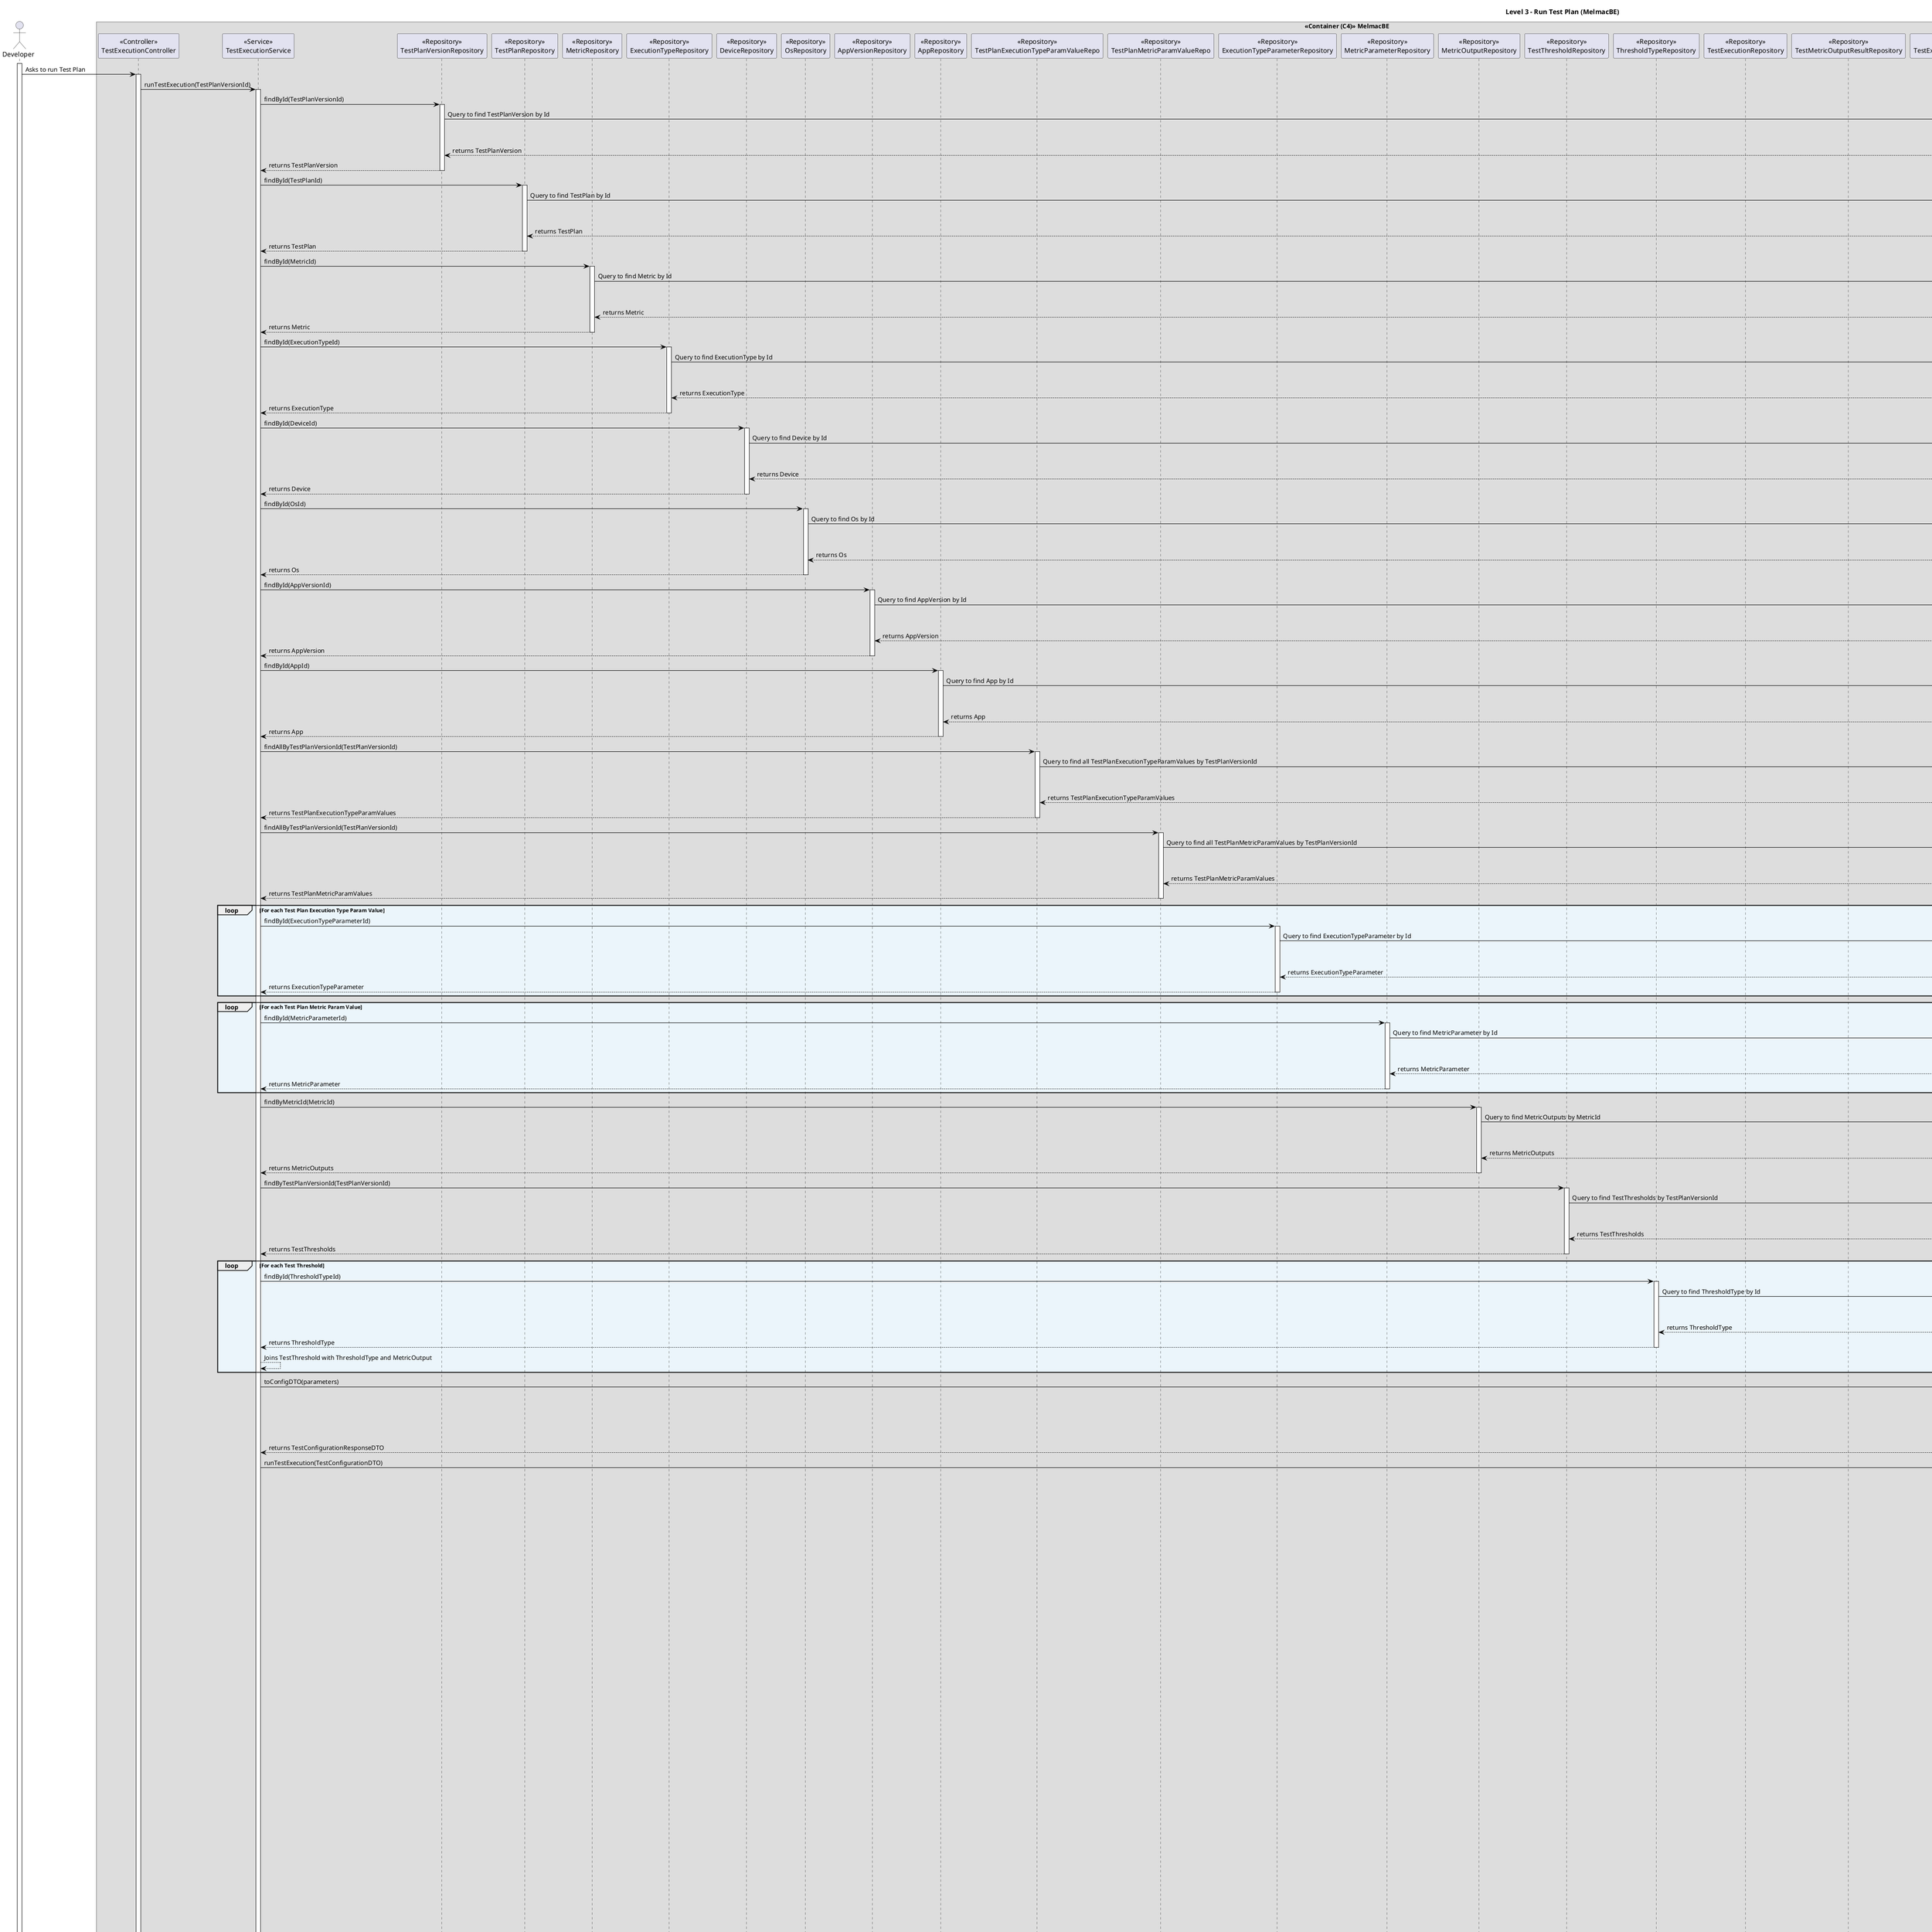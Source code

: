 @startuml L3-PV-UC04-MelmacBE

title Level 3 - Run Test Plan (MelmacBE)

hide empty members

skinparam class {
    BackgroundColor<<valueObject>> #D6EAF8
    BackgroundColor<<root>> #FDEBD0
    BackgroundColor<<service>> #D1F2EB
    BackgroundColor #FEF9E7
    ArrowColor Black
}

skinparam package {
    BackgroundColor #EBF5FB
}

actor Developer as D

box "<<Container (C4)>> MelmacBE"
    participant "<<Controller>>\nTestExecutionController" as Controller
    participant "<<Service>>\nTestExecutionService" as Service
    participant "<<Repository>>\nTestPlanVersionRepository" as TestPlanVersionRepository
    participant "<<Repository>>\nTestPlanRepository" as TestPlanRepository
    participant "<<Repository>>\nMetricRepository" as MetricRepository
    participant "<<Repository>>\nExecutionTypeRepository" as ExecutionTypeRepository
    participant "<<Repository>>\nDeviceRepository" as DeviceRepository
    participant "<<Repository>>\nOsRepository" as OsRepository
    participant "<<Repository>>\nAppVersionRepository" as AppVersionRepository
    participant "<<Repository>>\nAppRepository" as AppRepository
    participant "<<Repository>>\nTestPlanExecutionTypeParamValueRepo" as TestPlanExecutionTypeParamValueRepo
    participant "<<Repository>>\nTestPlanMetricParamValueRepo" as TestPlanMetricParamValueRepo
    participant "<<Repository>>\nExecutionTypeParameterRepository" as ExecutionTypeParameterRepository
    participant "<<Repository>>\nMetricParameterRepository" as MetricParameterRepository
    participant "<<Repository>>\nMetricOutputRepository" as MetricOutputRepository
    participant "<<Repository>>\nTestThresholdRepository" as TestThresholdRepository
    participant "<<Repository>>\nThresholdTypeRepository" as ThresholdTypeRepository
    participant "<<Repository>>\nTestExecutionRepository" as TestExecutionRepository
    participant "<<Repository>>\nTestMetricOutputResultRepository" as TestMetricOutputResultRepository
    participant "<<Mapper>>\nTestExecutionMapper" as TestExecutionMapper
    participant "<<DTO>>\nTestConfigurationDTO" as ResponseDTO
    participant "<<Runner>>\nTestRunner" as TestRunner
    participant "<<Helper>>\nDeviceManager" as DeviceManager
    participant "<<Helper>>\nAppManager" as AppManager
    participant "<<Helper>>\nAndroidTestRunner" as AndroidTestRunner
    participant "<<DTO>>\nTestExecutionResponseDTO" as TestExecutionResponseDTO
end box

participant "<<Container (C4)>>\nDriverRunner" as DriverRunner
participant "<<External>>\nAndroid Device" as AndroidDevice
participant "<<External>>\nAUT (Android)" as AUTA
participant "<<External>>\niOS Device" as iOSDevice
participant "<<External>>\nDatabase" as DB

activate D
D -> Controller: Asks to run Test Plan
activate Controller
Controller -> Service: runTestExecution(TestPlanVersionId)
activate Service
Service -> TestPlanVersionRepository: findById(TestPlanVersionId)
activate TestPlanVersionRepository
TestPlanVersionRepository -> DB: Query to find TestPlanVersion by Id
activate DB
DB --> DB: Finds TestPlanVersion
DB --> TestPlanVersionRepository: returns TestPlanVersion
deactivate DB
TestPlanVersionRepository --> Service: returns TestPlanVersion
deactivate TestPlanVersionRepository
Service -> TestPlanRepository: findById(TestPlanId)
activate TestPlanRepository
TestPlanRepository -> DB: Query to find TestPlan by Id
activate DB
DB --> DB: Finds TestPlan
DB --> TestPlanRepository: returns TestPlan
deactivate DB
TestPlanRepository --> Service: returns TestPlan
deactivate TestPlanRepository
Service -> MetricRepository: findById(MetricId)
activate MetricRepository
MetricRepository -> DB: Query to find Metric by Id
activate DB
DB --> DB: Finds Metric
DB --> MetricRepository: returns Metric
deactivate DB
MetricRepository --> Service: returns Metric
deactivate MetricRepository
Service -> ExecutionTypeRepository: findById(ExecutionTypeId)
activate ExecutionTypeRepository
ExecutionTypeRepository -> DB: Query to find ExecutionType by Id
activate DB
DB --> DB: Finds ExecutionType
DB --> ExecutionTypeRepository: returns ExecutionType
deactivate DB
ExecutionTypeRepository --> Service: returns ExecutionType
deactivate ExecutionTypeRepository
Service -> DeviceRepository: findById(DeviceId)
activate DeviceRepository
DeviceRepository -> DB: Query to find Device by Id
activate DB
DB --> DB: Finds Device
DB --> DeviceRepository: returns Device
deactivate DB
DeviceRepository --> Service: returns Device
deactivate DeviceRepository
Service -> OsRepository: findById(OsId)
activate OsRepository
OsRepository -> DB: Query to find Os by Id
activate DB
DB --> DB: Finds Os
DB --> OsRepository: returns Os
deactivate DB
OsRepository --> Service: returns Os
deactivate OsRepository
Service -> AppVersionRepository: findById(AppVersionId)
activate AppVersionRepository
AppVersionRepository -> DB: Query to find AppVersion by Id
activate DB
DB --> DB: Finds AppVersion
DB --> AppVersionRepository: returns AppVersion
deactivate DB
AppVersionRepository --> Service: returns AppVersion
deactivate AppVersionRepository
Service -> AppRepository: findById(AppId)
activate AppRepository
AppRepository -> DB: Query to find App by Id
activate DB
DB --> DB: Finds App
DB --> AppRepository: returns App
deactivate DB
AppRepository --> Service: returns App
deactivate AppRepository
Service -> TestPlanExecutionTypeParamValueRepo: findAllByTestPlanVersionId(TestPlanVersionId)
activate TestPlanExecutionTypeParamValueRepo
TestPlanExecutionTypeParamValueRepo -> DB: Query to find all TestPlanExecutionTypeParamValues by TestPlanVersionId
activate DB
DB --> DB: Finds all TestPlanExecutionTypeParamValues
DB --> TestPlanExecutionTypeParamValueRepo: returns TestPlanExecutionTypeParamValues
deactivate DB
TestPlanExecutionTypeParamValueRepo --> Service: returns TestPlanExecutionTypeParamValues
deactivate TestPlanExecutionTypeParamValueRepo
Service -> TestPlanMetricParamValueRepo: findAllByTestPlanVersionId(TestPlanVersionId)
activate TestPlanMetricParamValueRepo
TestPlanMetricParamValueRepo -> DB: Query to find all TestPlanMetricParamValues by TestPlanVersionId
activate DB
DB --> DB: Finds all TestPlanMetricParamValues
DB --> TestPlanMetricParamValueRepo: returns TestPlanMetricParamValues
deactivate DB
TestPlanMetricParamValueRepo --> Service: returns TestPlanMetricParamValues
deactivate TestPlanMetricParamValueRepo
loop For each Test Plan Execution Type Param Value
    Service -> ExecutionTypeParameterRepository: findById(ExecutionTypeParameterId)
    activate ExecutionTypeParameterRepository
    ExecutionTypeParameterRepository -> DB: Query to find ExecutionTypeParameter by Id
    activate DB
    DB --> DB: Finds ExecutionTypeParameter
    DB --> ExecutionTypeParameterRepository: returns ExecutionTypeParameter
    deactivate DB
    ExecutionTypeParameterRepository --> Service: returns ExecutionTypeParameter
    deactivate ExecutionTypeParameterRepository
end
loop For each Test Plan Metric Param Value
    Service -> MetricParameterRepository: findById(MetricParameterId)
    activate MetricParameterRepository
    MetricParameterRepository -> DB: Query to find MetricParameter by Id
    activate DB
    DB --> DB: Finds MetricParameter
    DB --> MetricParameterRepository: returns MetricParameter
    deactivate DB
    MetricParameterRepository --> Service: returns MetricParameter
    deactivate MetricParameterRepository
end
Service -> MetricOutputRepository: findByMetricId(MetricId)
activate MetricOutputRepository
MetricOutputRepository -> DB: Query to find MetricOutputs by MetricId
activate DB
DB --> DB: Finds MetricOutputs
DB --> MetricOutputRepository: returns MetricOutputs
deactivate DB
MetricOutputRepository --> Service: returns MetricOutputs
deactivate MetricOutputRepository
Service -> TestThresholdRepository: findByTestPlanVersionId(TestPlanVersionId)
activate TestThresholdRepository
TestThresholdRepository -> DB: Query to find TestThresholds by TestPlanVersionId
activate DB
DB --> DB: Finds TestThresholds
DB --> TestThresholdRepository: returns TestThresholds
deactivate DB
TestThresholdRepository --> Service: returns TestThresholds
deactivate TestThresholdRepository
loop For each Test Threshold
    Service -> ThresholdTypeRepository: findById(ThresholdTypeId)
    activate ThresholdTypeRepository
    ThresholdTypeRepository -> DB: Query to find ThresholdType by Id
    activate DB
    DB --> DB: Finds ThresholdType
    DB --> ThresholdTypeRepository: returns ThresholdType
    deactivate DB
    ThresholdTypeRepository --> Service: returns ThresholdType
    deactivate ThresholdTypeRepository
    Service --> Service: Joins TestThreshold with ThresholdType and MetricOutput
end
Service -> TestExecutionMapper: toConfigDTO(parameters)
activate TestExecutionMapper
TestExecutionMapper -> ResponseDTO: map(parameters)
activate ResponseDTO
ResponseDTO --> ResponseDTO: Validates and initializes TestConfigurationResponseDTO
ResponseDTO --> TestExecutionMapper: returns TestConfigurationResponseDTO
deactivate ResponseDTO
TestExecutionMapper --> Service: returns TestConfigurationResponseDTO
deactivate TestExecutionMapper
Service -> TestRunner: runTestExecution(TestConfigurationDTO)
activate TestRunner
alt Test Execution for Android
    TestRunner -> DeviceManager: boot(Device)
    activate DeviceManager
    DeviceManager -> AndroidDevice: boot(Device)
    activate AndroidDevice
    AndroidDevice --> DeviceManager: Android Device Ready
    deactivate AndroidDevice
    DeviceManager --> TestRunner: Android Device Ready
    deactivate DeviceManager
    TestRunner -> AppManager: install(App)
    activate AppManager
    AppManager -> AndroidDevice: Install App
    activate AndroidDevice
    AndroidDevice --> AppManager: AUT Installed
    deactivate AndroidDevice
    AppManager --> TestRunner: AUT Installed
    deactivate AppManager
    TestRunner -> AndroidTestRunner: launchAndRun(TestConfigurationDTO)
    activate AndroidTestRunner
    AndroidTestRunner -> AUTA: Launch AUT on Android Device
    activate AUTA
    AUTA --> AndroidTestRunner: AUT Launched
    deactivate AUTA
    AndroidTestRunner -> AndroidDevice: Execute Test Plan Steps
    activate AndroidDevice
    AndroidDevice --> AndroidTestRunner: Test Plan Steps Executed
    deactivate AndroidDevice
    AndroidTestRunner --> TestRunner: Return results for Android Test Plan
    deactivate AndroidTestRunner
    TestRunner -> AppManager: uninstall(App)
    activate AppManager 
    AppManager -> AndroidDevice: Uninstall App
    activate AndroidDevice
    AndroidDevice --> AppManager: AUT Uninstalled
    deactivate AndroidDevice
    AppManager --> TestRunner: AUT Uninstalled
    deactivate AppManager
    TestRunner -> DeviceManager: shutdown(Device)
    activate DeviceManager
    DeviceManager -> AndroidDevice: Shutdown Android Device
    activate AndroidDevice
    AndroidDevice --> DeviceManager: Android Device Shutdown
    deactivate AndroidDevice
    DeviceManager --> TestRunner: Android Device Shutdown
    deactivate DeviceManager
else Test Execution for iOS
    TestRunner -> DeviceManager: boot(Device)
    activate DeviceManager
    DeviceManager -> iOSDevice: boot(Device)
    activate iOSDevice
    iOSDevice --> DeviceManager: iOS Device Ready
    deactivate iOSDevice
    DeviceManager --> TestRunner: iOS Device Ready
    deactivate DeviceManager
    TestRunner -> AppManager: install(App)
    activate AppManager
    AppManager -> iOSDevice: Install App
    activate iOSDevice
    iOSDevice --> AppManager: AUT Installed
    deactivate iOSDevice
    AppManager --> TestRunner: AUT Installed
    deactivate AppManager
    TestRunner -> DriverRunner: launchAndRun(TestConfigurationDTO)
    activate DriverRunner
    DriverRunner --> DriverRunner: Runs Test Plan Steps on iOS Device
    DriverRunner --> TestRunner: Return results for iOS Test Plan
    deactivate DriverRunner
    TestRunner -> AppManager: uninstall(App)
    activate AppManager 
    AppManager -> iOSDevice: Uninstall App
    activate iOSDevice
    iOSDevice --> AppManager: AUT Uninstalled
    deactivate iOSDevice
    AppManager --> TestRunner: AUT Uninstalled
    deactivate AppManager
    TestRunner -> DeviceManager: shutdown(Device)
    activate DeviceManager
    DeviceManager -> iOSDevice: Shutdown iOS Device
    activate iOSDevice
    iOSDevice --> DeviceManager: iOS Device Shutdown
    deactivate iOSDevice
    DeviceManager --> TestRunner: iOS Device Shutdown
    deactivate DeviceManager
end alt
TestRunner --> Service: returns TestExecution
deactivate TestRunner
Service -> TestExecutionRepository: save(TestExecution)
activate TestExecutionRepository
TestExecutionRepository -> DB: Query to save TestExecution
activate DB
DB --> DB: Saves TestExecution
DB --> TestExecutionRepository: returns saved TestExecution
deactivate DB
TestExecutionRepository --> Service: returns TestExecution
deactivate TestExecutionRepository
Service -> TestMetricOutputResultRepository: saveAll(TestMetricOutputResults)
activate TestMetricOutputResultRepository
TestMetricOutputResultRepository -> DB: Query to save TestMetricOutputResults
activate DB
DB --> DB: Saves TestMetricOutputResults
DB --> TestMetricOutputResultRepository: returns saved TestMetricOutputResults
deactivate DB
TestMetricOutputResultRepository --> Service: returns TestMetricOutputResults
deactivate TestMetricOutputResultRepository
Service -> TestExecutionMapper: toDTO(TestExecution)
activate TestExecutionMapper
TestExecutionMapper -> TestExecutionResponseDTO: map(TestExecution)
activate TestExecutionResponseDTO
TestExecutionResponseDTO --> TestExecutionResponseDTO: Validates and initializes TestExecutionResponseDTO
TestExecutionResponseDTO --> TestExecutionMapper: returns TestExecutionResponseDTO
deactivate TestExecutionResponseDTO
TestExecutionMapper --> Service: returns TestExecutionResponseDTO
deactivate TestExecutionMapper
Service --> Controller: TestExecutionResponseDTO
deactivate Service
Controller --> D: Confirmation of Test Plan Execution
deactivate Controller
deactivate D

@enduml